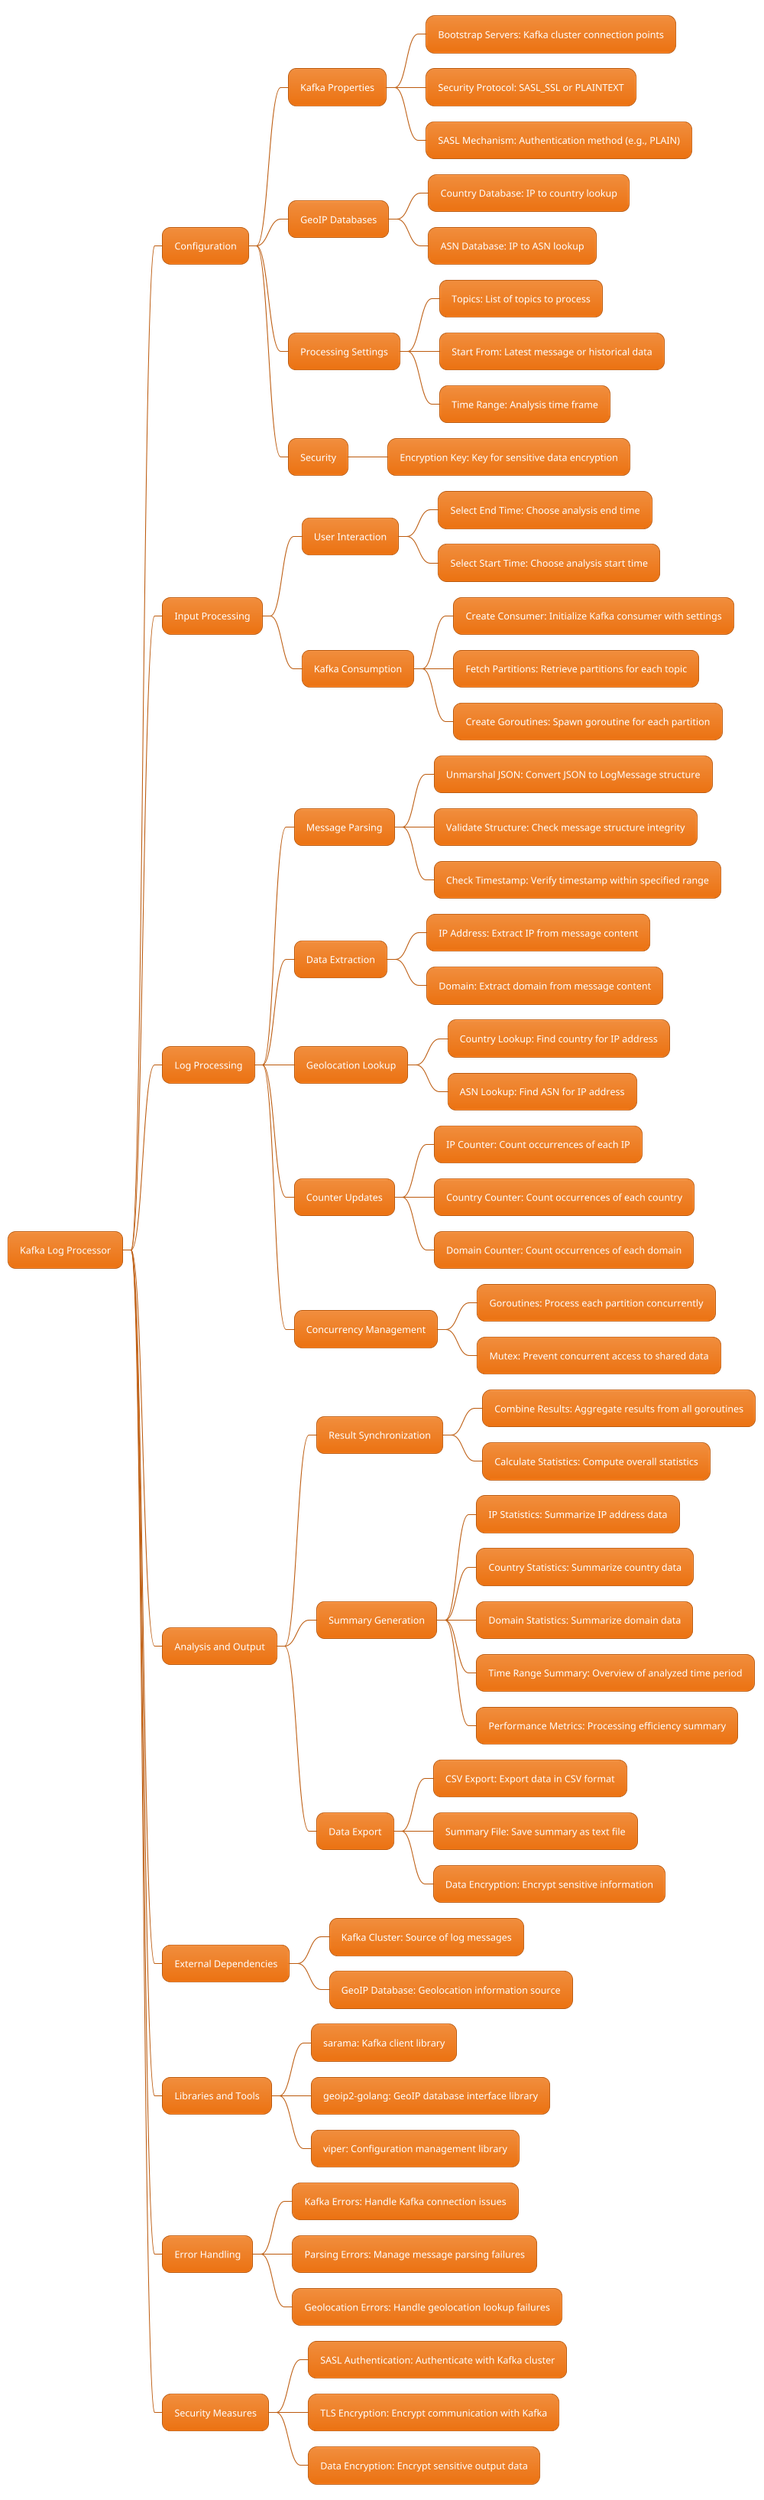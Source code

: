 @startmindmap
!theme aws-orange 

* Kafka Log Processor
** Configuration
*** Kafka Properties
**** Bootstrap Servers: Kafka cluster connection points
**** Security Protocol: SASL_SSL or PLAINTEXT
**** SASL Mechanism: Authentication method (e.g., PLAIN)
*** GeoIP Databases
**** Country Database: IP to country lookup
**** ASN Database: IP to ASN lookup
*** Processing Settings
**** Topics: List of topics to process
**** Start From: Latest message or historical data
**** Time Range: Analysis time frame
*** Security
**** Encryption Key: Key for sensitive data encryption
** Input Processing
*** User Interaction
**** Select End Time: Choose analysis end time
**** Select Start Time: Choose analysis start time
*** Kafka Consumption
**** Create Consumer: Initialize Kafka consumer with settings
**** Fetch Partitions: Retrieve partitions for each topic
**** Create Goroutines: Spawn goroutine for each partition
** Log Processing
*** Message Parsing
**** Unmarshal JSON: Convert JSON to LogMessage structure
**** Validate Structure: Check message structure integrity
**** Check Timestamp: Verify timestamp within specified range
*** Data Extraction
**** IP Address: Extract IP from message content
**** Domain: Extract domain from message content
*** Geolocation Lookup
**** Country Lookup: Find country for IP address
**** ASN Lookup: Find ASN for IP address
*** Counter Updates
**** IP Counter: Count occurrences of each IP
**** Country Counter: Count occurrences of each country
**** Domain Counter: Count occurrences of each domain
*** Concurrency Management
**** Goroutines: Process each partition concurrently
**** Mutex: Prevent concurrent access to shared data
** Analysis and Output
*** Result Synchronization
**** Combine Results: Aggregate results from all goroutines
**** Calculate Statistics: Compute overall statistics
*** Summary Generation
**** IP Statistics: Summarize IP address data
**** Country Statistics: Summarize country data
**** Domain Statistics: Summarize domain data
**** Time Range Summary: Overview of analyzed time period
**** Performance Metrics: Processing efficiency summary
*** Data Export
**** CSV Export: Export data in CSV format
**** Summary File: Save summary as text file
**** Data Encryption: Encrypt sensitive information
** External Dependencies
*** Kafka Cluster: Source of log messages
*** GeoIP Database: Geolocation information source
** Libraries and Tools
*** sarama: Kafka client library
*** geoip2-golang: GeoIP database interface library
*** viper: Configuration management library
** Error Handling
*** Kafka Errors: Handle Kafka connection issues
*** Parsing Errors: Manage message parsing failures
*** Geolocation Errors: Handle geolocation lookup failures
** Security Measures
*** SASL Authentication: Authenticate with Kafka cluster
*** TLS Encryption: Encrypt communication with Kafka
*** Data Encryption: Encrypt sensitive output data
@endmindmap